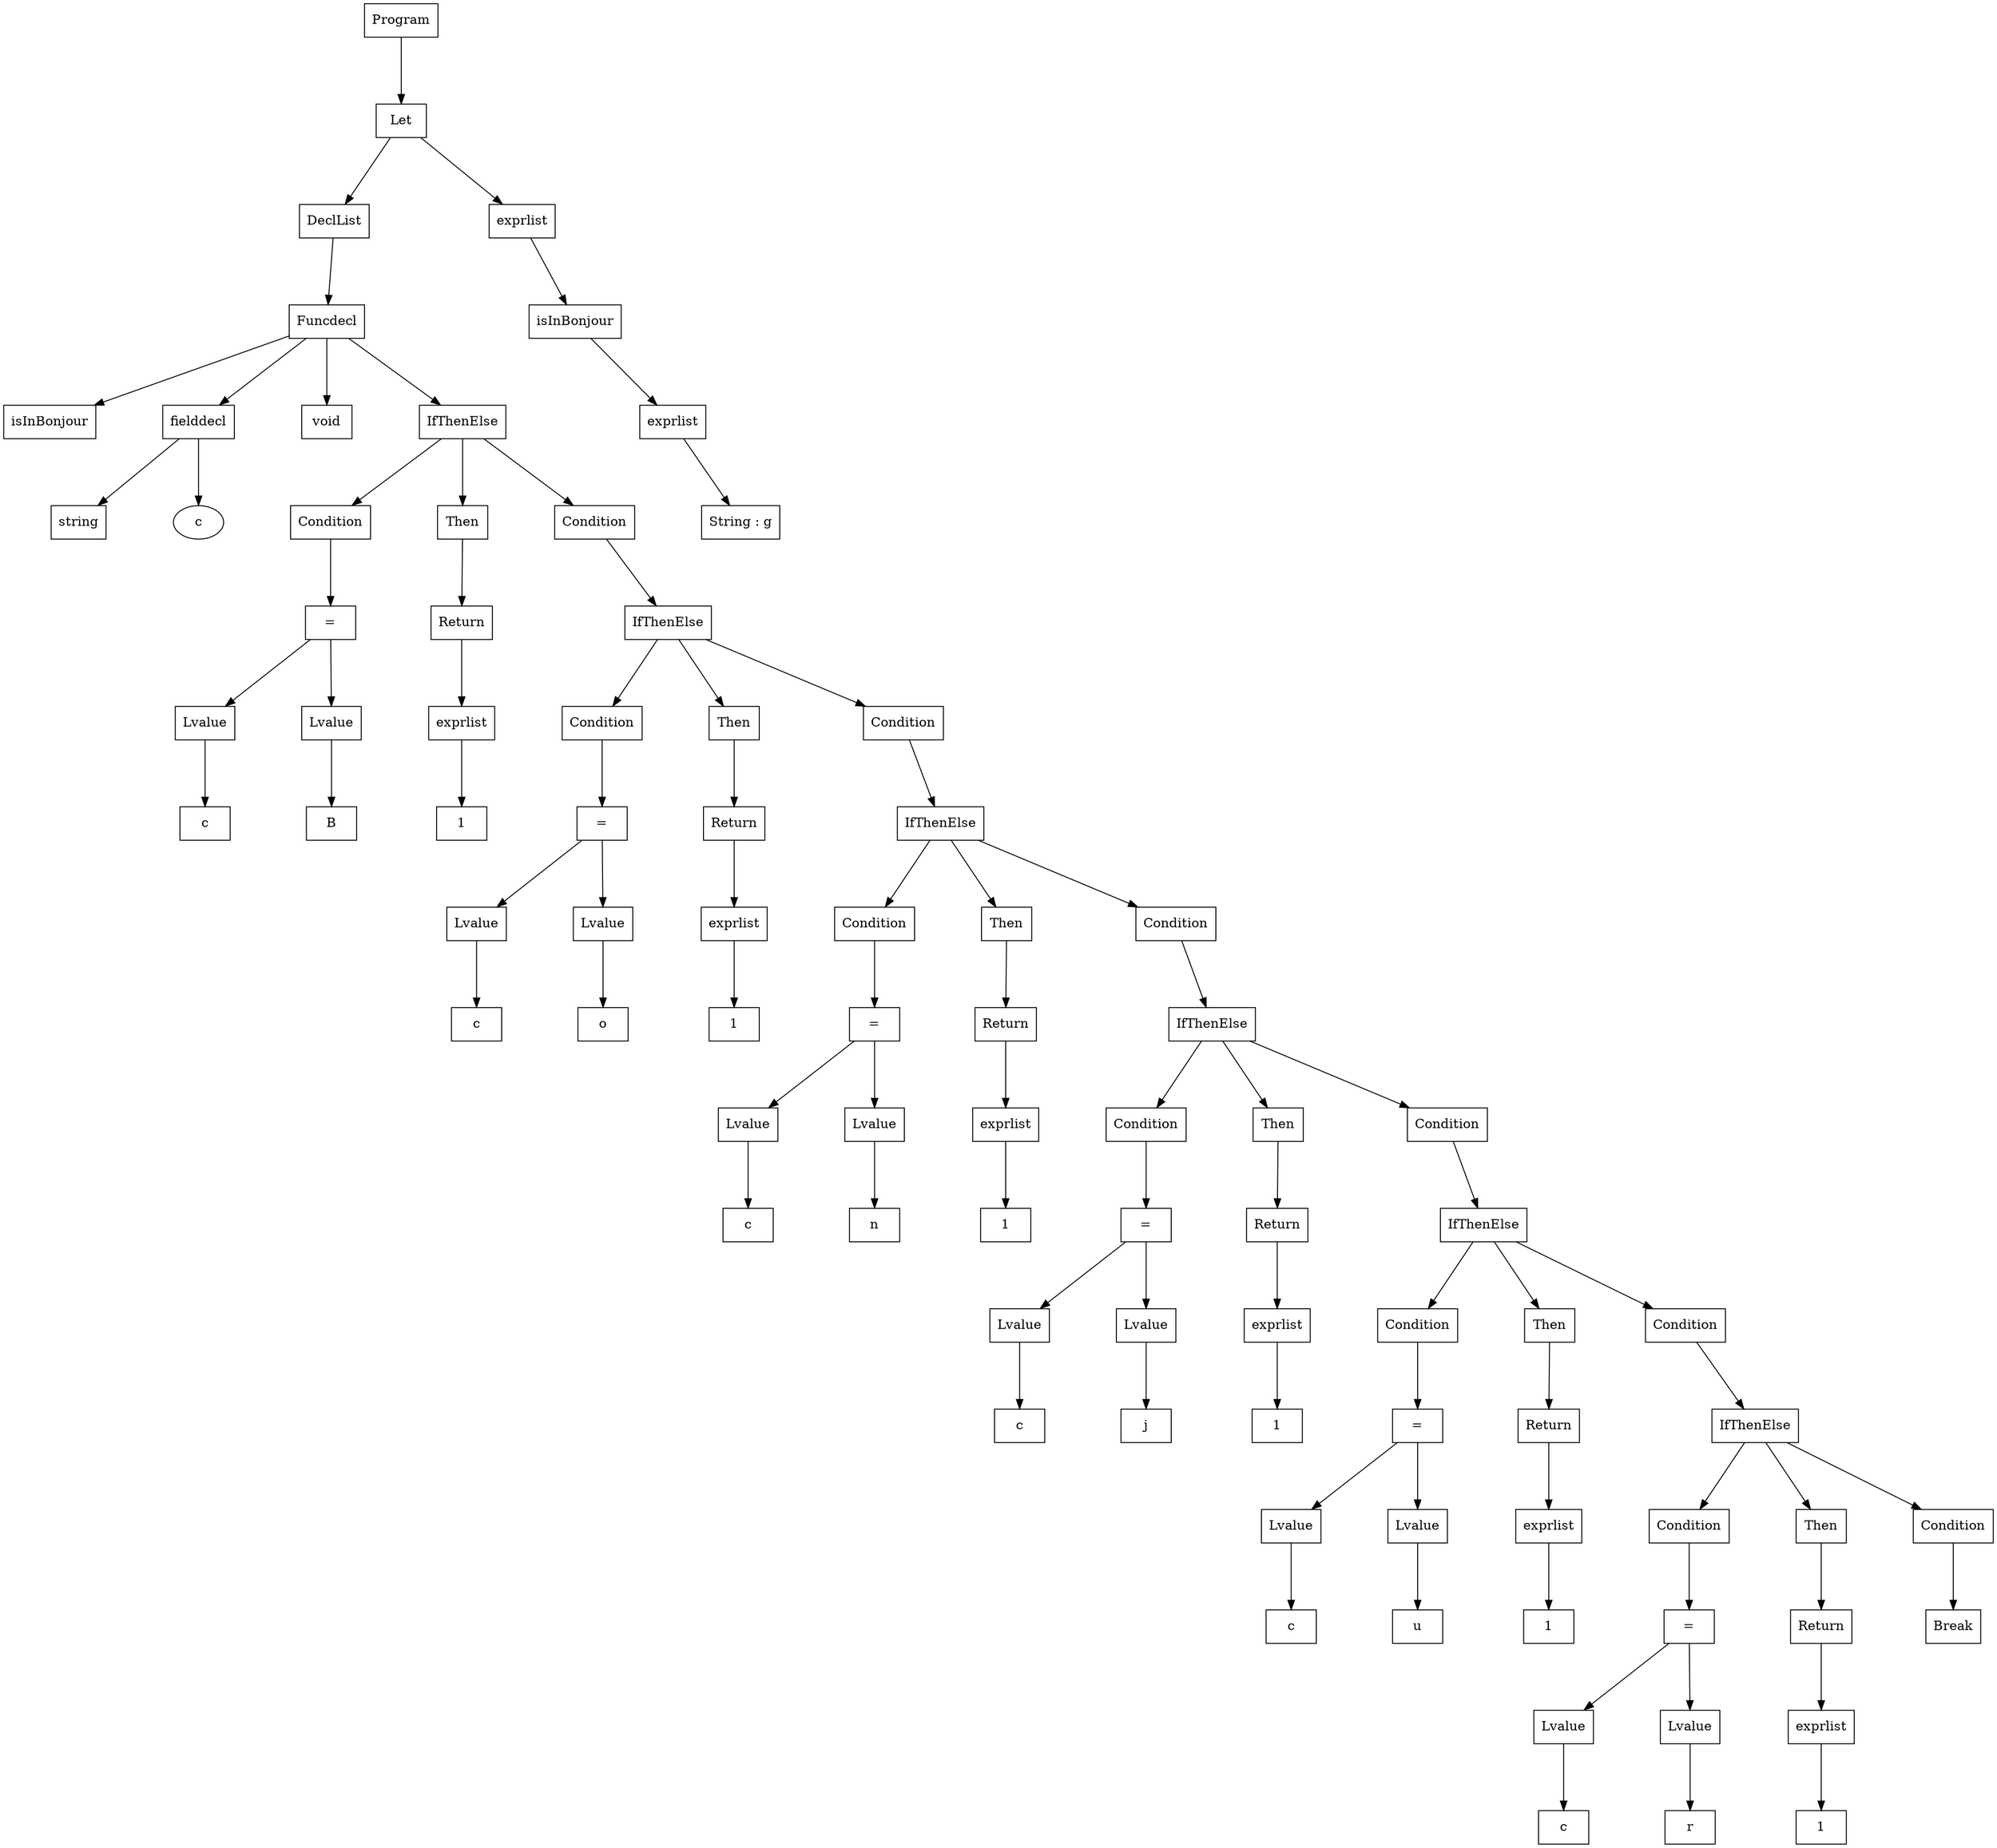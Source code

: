 digraph "ast"{

	nodesep=1;
	ranksep=1;

	N2 [label="DeclList", shape="box"];
	N3 [label="Funcdecl", shape="box"];
	N4 [label="isInBonjour", shape="box"];
	N5 [label="fielddecl", shape="box"];
	N6 [label="string", shape="box"];
	N7 [label="void", shape="box"];
	N8 [label="IfThenElse", shape="box"];
	N11 [label="Lvalue", shape="box"];
	N12 [label="c", shape="box"];
	N13 [label="Lvalue", shape="box"];
	N14 [label="B", shape="box"];
	N10 [label="=", shape="box"];
	N9 [label="Condition", shape="box"];
	N17 [label="exprlist", shape="box"];
	N18 [label="1", shape="box"];
	N16 [label="Return", shape="box"];
	N15 [label="Then", shape="box"];
	N20 [label="IfThenElse", shape="box"];
	N23 [label="Lvalue", shape="box"];
	N24 [label="c", shape="box"];
	N25 [label="Lvalue", shape="box"];
	N26 [label="o", shape="box"];
	N22 [label="=", shape="box"];
	N21 [label="Condition", shape="box"];
	N29 [label="exprlist", shape="box"];
	N30 [label="1", shape="box"];
	N28 [label="Return", shape="box"];
	N27 [label="Then", shape="box"];
	N32 [label="IfThenElse", shape="box"];
	N35 [label="Lvalue", shape="box"];
	N36 [label="c", shape="box"];
	N37 [label="Lvalue", shape="box"];
	N38 [label="n", shape="box"];
	N34 [label="=", shape="box"];
	N33 [label="Condition", shape="box"];
	N41 [label="exprlist", shape="box"];
	N42 [label="1", shape="box"];
	N40 [label="Return", shape="box"];
	N39 [label="Then", shape="box"];
	N44 [label="IfThenElse", shape="box"];
	N47 [label="Lvalue", shape="box"];
	N48 [label="c", shape="box"];
	N49 [label="Lvalue", shape="box"];
	N50 [label="j", shape="box"];
	N46 [label="=", shape="box"];
	N45 [label="Condition", shape="box"];
	N53 [label="exprlist", shape="box"];
	N54 [label="1", shape="box"];
	N52 [label="Return", shape="box"];
	N51 [label="Then", shape="box"];
	N56 [label="IfThenElse", shape="box"];
	N59 [label="Lvalue", shape="box"];
	N60 [label="c", shape="box"];
	N61 [label="Lvalue", shape="box"];
	N62 [label="u", shape="box"];
	N58 [label="=", shape="box"];
	N57 [label="Condition", shape="box"];
	N65 [label="exprlist", shape="box"];
	N66 [label="1", shape="box"];
	N64 [label="Return", shape="box"];
	N63 [label="Then", shape="box"];
	N68 [label="IfThenElse", shape="box"];
	N71 [label="Lvalue", shape="box"];
	N72 [label="c", shape="box"];
	N73 [label="Lvalue", shape="box"];
	N74 [label="r", shape="box"];
	N70 [label="=", shape="box"];
	N69 [label="Condition", shape="box"];
	N77 [label="exprlist", shape="box"];
	N78 [label="1", shape="box"];
	N76 [label="Return", shape="box"];
	N75 [label="Then", shape="box"];
	N80 [label="Break", shape="box"];
	N79 [label="Condition", shape="box"];
	N67 [label="Condition", shape="box"];
	N55 [label="Condition", shape="box"];
	N43 [label="Condition", shape="box"];
	N31 [label="Condition", shape="box"];
	N19 [label="Condition", shape="box"];
	N81 [label="exprlist", shape="box"];
	N82 [label="isInBonjour", shape="box"];
	N83 [label="exprlist", shape="box"];
	N84 [label="String : g", shape="box"];
	N1 [label="Let", shape="box"];
	N0 [label="Program", shape="box"];

	N3 -> N4; 
	N5 -> c; 
	N5 -> N6; 
	N3 -> N5; 
	N3 -> N7; 
	N11 -> N12; 
	N13 -> N14; 
	N10 -> N11; 
	N10 -> N13; 
	N9 -> N10; 
	N8 -> N9; 
	N17 -> N18; 
	N16 -> N17; 
	N15 -> N16; 
	N8 -> N15; 
	N23 -> N24; 
	N25 -> N26; 
	N22 -> N23; 
	N22 -> N25; 
	N21 -> N22; 
	N20 -> N21; 
	N29 -> N30; 
	N28 -> N29; 
	N27 -> N28; 
	N20 -> N27; 
	N35 -> N36; 
	N37 -> N38; 
	N34 -> N35; 
	N34 -> N37; 
	N33 -> N34; 
	N32 -> N33; 
	N41 -> N42; 
	N40 -> N41; 
	N39 -> N40; 
	N32 -> N39; 
	N47 -> N48; 
	N49 -> N50; 
	N46 -> N47; 
	N46 -> N49; 
	N45 -> N46; 
	N44 -> N45; 
	N53 -> N54; 
	N52 -> N53; 
	N51 -> N52; 
	N44 -> N51; 
	N59 -> N60; 
	N61 -> N62; 
	N58 -> N59; 
	N58 -> N61; 
	N57 -> N58; 
	N56 -> N57; 
	N65 -> N66; 
	N64 -> N65; 
	N63 -> N64; 
	N56 -> N63; 
	N71 -> N72; 
	N73 -> N74; 
	N70 -> N71; 
	N70 -> N73; 
	N69 -> N70; 
	N68 -> N69; 
	N77 -> N78; 
	N76 -> N77; 
	N75 -> N76; 
	N68 -> N75; 
	N79 -> N80; 
	N68 -> N79; 
	N67 -> N68; 
	N56 -> N67; 
	N55 -> N56; 
	N44 -> N55; 
	N43 -> N44; 
	N32 -> N43; 
	N31 -> N32; 
	N20 -> N31; 
	N19 -> N20; 
	N8 -> N19; 
	N3 -> N8; 
	N2 -> N3; 
	N83 -> N84; 
	N82 -> N83; 
	N81 -> N82; 
	N1 -> N2; 
	N1 -> N81; 
	N0 -> N1; 
}